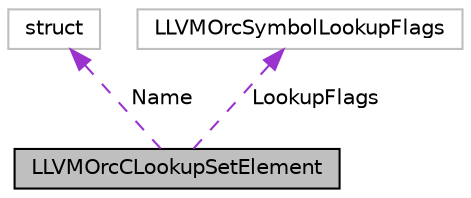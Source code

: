 digraph "LLVMOrcCLookupSetElement"
{
 // LATEX_PDF_SIZE
  bgcolor="transparent";
  edge [fontname="Helvetica",fontsize="10",labelfontname="Helvetica",labelfontsize="10"];
  node [fontname="Helvetica",fontsize="10",shape=record];
  Node1 [label="LLVMOrcCLookupSetElement",height=0.2,width=0.4,color="black", fillcolor="grey75", style="filled", fontcolor="black",tooltip="An element type for a symbol lookup set."];
  Node2 -> Node1 [dir="back",color="darkorchid3",fontsize="10",style="dashed",label=" Name" ,fontname="Helvetica"];
  Node2 [label="struct",height=0.2,width=0.4,color="grey75",tooltip=" "];
  Node3 -> Node1 [dir="back",color="darkorchid3",fontsize="10",style="dashed",label=" LookupFlags" ,fontname="Helvetica"];
  Node3 [label="LLVMOrcSymbolLookupFlags",height=0.2,width=0.4,color="grey75",tooltip=" "];
}

